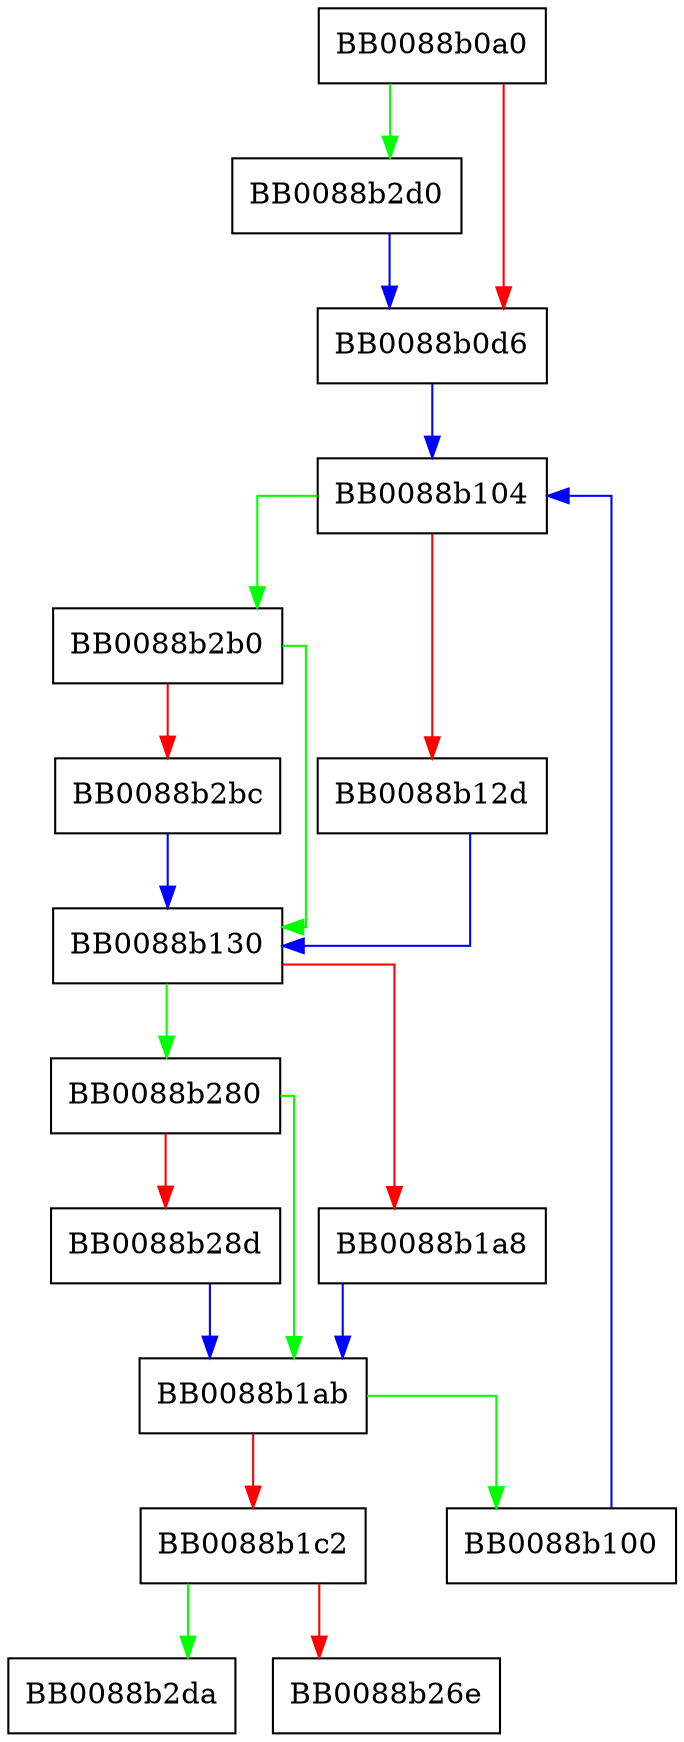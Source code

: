 digraph malloc_stats {
  node [shape="box"];
  graph [splines=ortho];
  BB0088b0a0 -> BB0088b2d0 [color="green"];
  BB0088b0a0 -> BB0088b0d6 [color="red"];
  BB0088b0d6 -> BB0088b104 [color="blue"];
  BB0088b100 -> BB0088b104 [color="blue"];
  BB0088b104 -> BB0088b2b0 [color="green"];
  BB0088b104 -> BB0088b12d [color="red"];
  BB0088b12d -> BB0088b130 [color="blue"];
  BB0088b130 -> BB0088b280 [color="green"];
  BB0088b130 -> BB0088b1a8 [color="red"];
  BB0088b1a8 -> BB0088b1ab [color="blue"];
  BB0088b1ab -> BB0088b100 [color="green"];
  BB0088b1ab -> BB0088b1c2 [color="red"];
  BB0088b1c2 -> BB0088b2da [color="green"];
  BB0088b1c2 -> BB0088b26e [color="red"];
  BB0088b280 -> BB0088b1ab [color="green"];
  BB0088b280 -> BB0088b28d [color="red"];
  BB0088b28d -> BB0088b1ab [color="blue"];
  BB0088b2b0 -> BB0088b130 [color="green"];
  BB0088b2b0 -> BB0088b2bc [color="red"];
  BB0088b2bc -> BB0088b130 [color="blue"];
  BB0088b2d0 -> BB0088b0d6 [color="blue"];
}